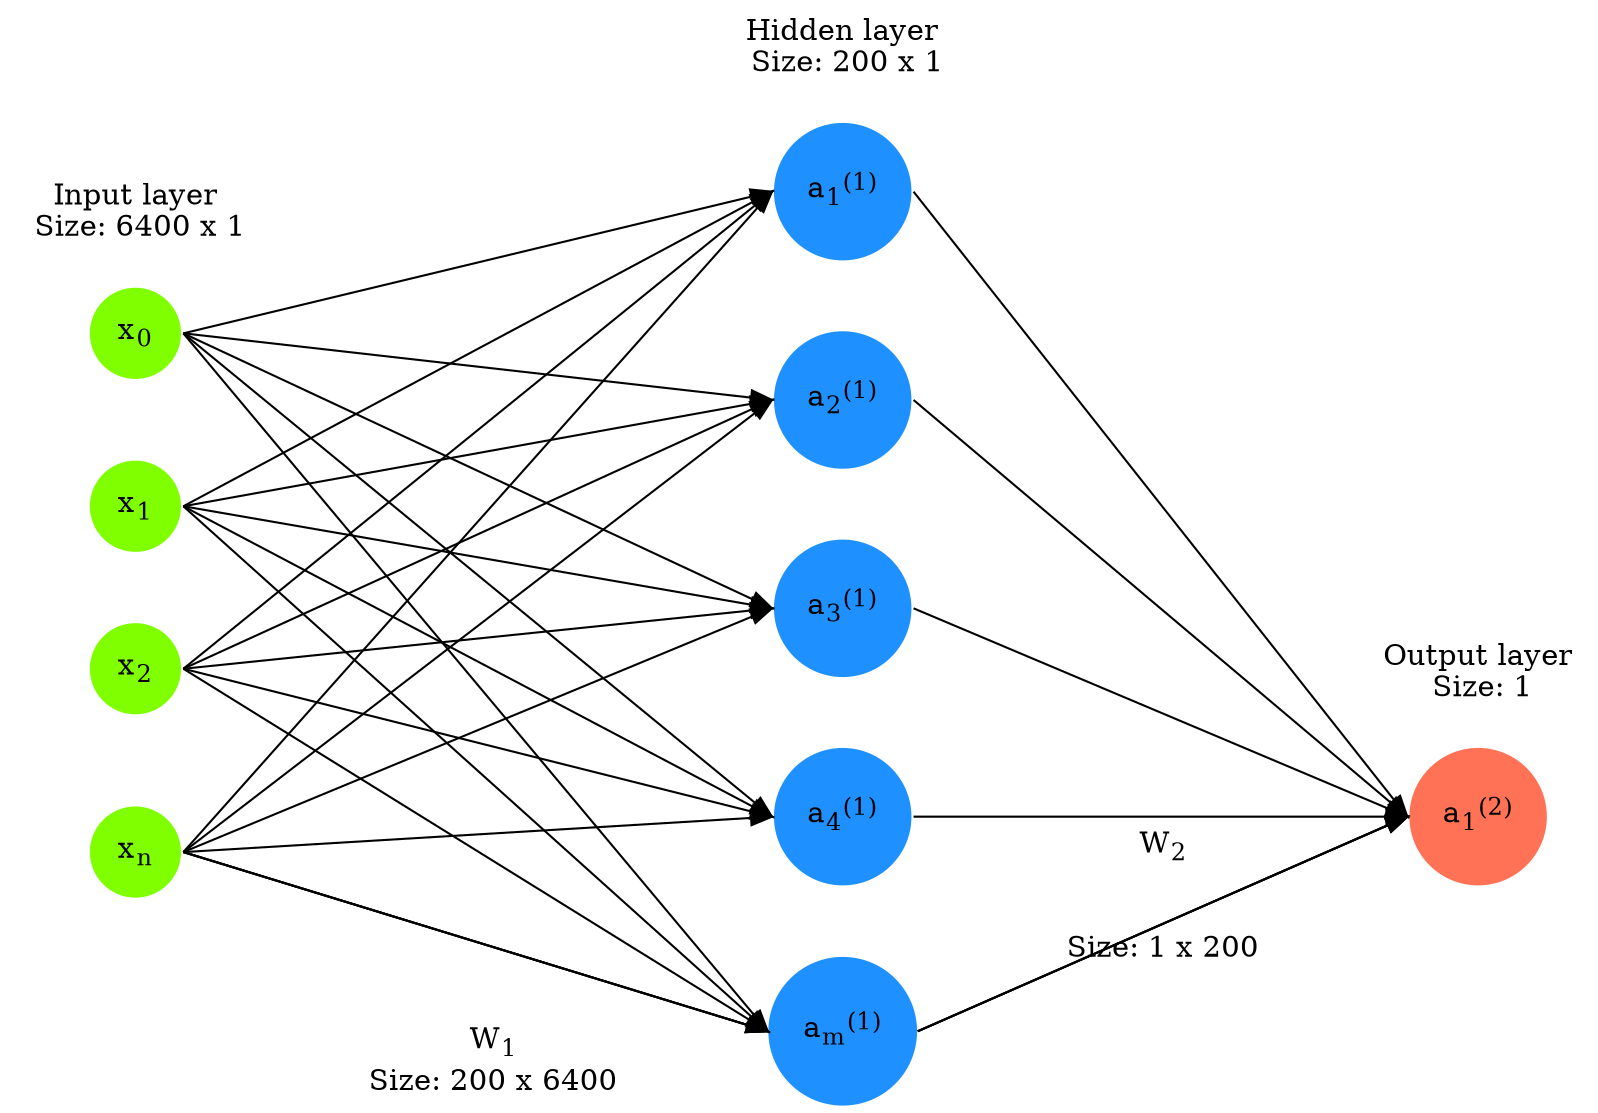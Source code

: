 digraph G {
    rankdir = LR;
    splines=false;
    edge[style=invis];
    ranksep= 1.4;
    // {
    // node [shape=circle, color=yellow, style=filled, fillcolor=yellow];
    // x0 [label=<x<sub>0</sub>>]; 
    // a02 [label=<a<sub>0</sub><sup>(2)</sup>>]; 
    // a03 [label=<a<sub>0</sub><sup>(3)</sup>>];
    // }
    {
    node [shape=circle, color=chartreuse, style=filled, fillcolor=chartreuse];
    x0 [label=<x<sub>0</sub>>];
    x1 [label=<x<sub>1</sub>>];
    x2 [label=<x<sub>2</sub>>]; 
    xn [label=<x<sub>n</sub>>];
}
{
    node [shape=circle, color=dodgerblue, style=filled, fillcolor=dodgerblue];
    a12 [label=<a<sub>1</sub><sup>(1)</sup>>];
    a22 [label=<a<sub>2</sub><sup>(1)</sup>>];
    a32 [label=<a<sub>3</sub><sup>(1)</sup>>];
    a42 [label=<a<sub>4</sub><sup>(1)</sup>>];
    am2 [label=<a<sub>m</sub><sup>(1)</sup>>];
}
{
    node [shape=circle, color=coral1, style=filled, fillcolor=coral1];
    O1 [label=<a<sub>1</sub><sup>(2)</sup>>];
}
    {
        rank=same;
        x0->x1->x2->xn;
    }
    {
        rank=same;
        a12->a22->a32->a42->am2;
    }
    {
        rank=same;
        O1;
    }
    l0 [shape=plaintext, label="Input layer\n Size: 6400 x 1"];
    {rank=same; l0;x0;};
    l1 [shape=plaintext, label="Hidden layer\n Size: 200 x 1"];
    {rank=same; l1;a12};
    l3 [shape=plaintext, label="Output layer\n Size: 1"];
    {rank=same; l3;O1};
    edge[style=solid, tailport=e, headport=w];
    xn -> am2 [label=<W<sub>1</sub>>];
    xn -> am2 [label="Size: 200 x 6400"];
    {x0; x1; x2; xn} -> {a12;a22;a32;a42;am2};
    am2 -> O1 [label=<W<sub>2</sub>>];
    am2 -> O1 [label="Size: 1 x 200"];
    {a12;a22;a32;a42;am2} -> {O1};
}